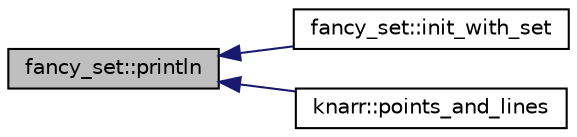 digraph "fancy_set::println"
{
  edge [fontname="Helvetica",fontsize="10",labelfontname="Helvetica",labelfontsize="10"];
  node [fontname="Helvetica",fontsize="10",shape=record];
  rankdir="LR";
  Node116 [label="fancy_set::println",height=0.2,width=0.4,color="black", fillcolor="grey75", style="filled", fontcolor="black"];
  Node116 -> Node117 [dir="back",color="midnightblue",fontsize="10",style="solid",fontname="Helvetica"];
  Node117 [label="fancy_set::init_with_set",height=0.2,width=0.4,color="black", fillcolor="white", style="filled",URL="$d5/da4/classfancy__set.html#a03b0a2b524e9ab493499c0f5f9fe4cfd"];
  Node116 -> Node118 [dir="back",color="midnightblue",fontsize="10",style="solid",fontname="Helvetica"];
  Node118 [label="knarr::points_and_lines",height=0.2,width=0.4,color="black", fillcolor="white", style="filled",URL="$d7/de5/classknarr.html#abb50a19df35495d508b0cb127d4eb908"];
}
